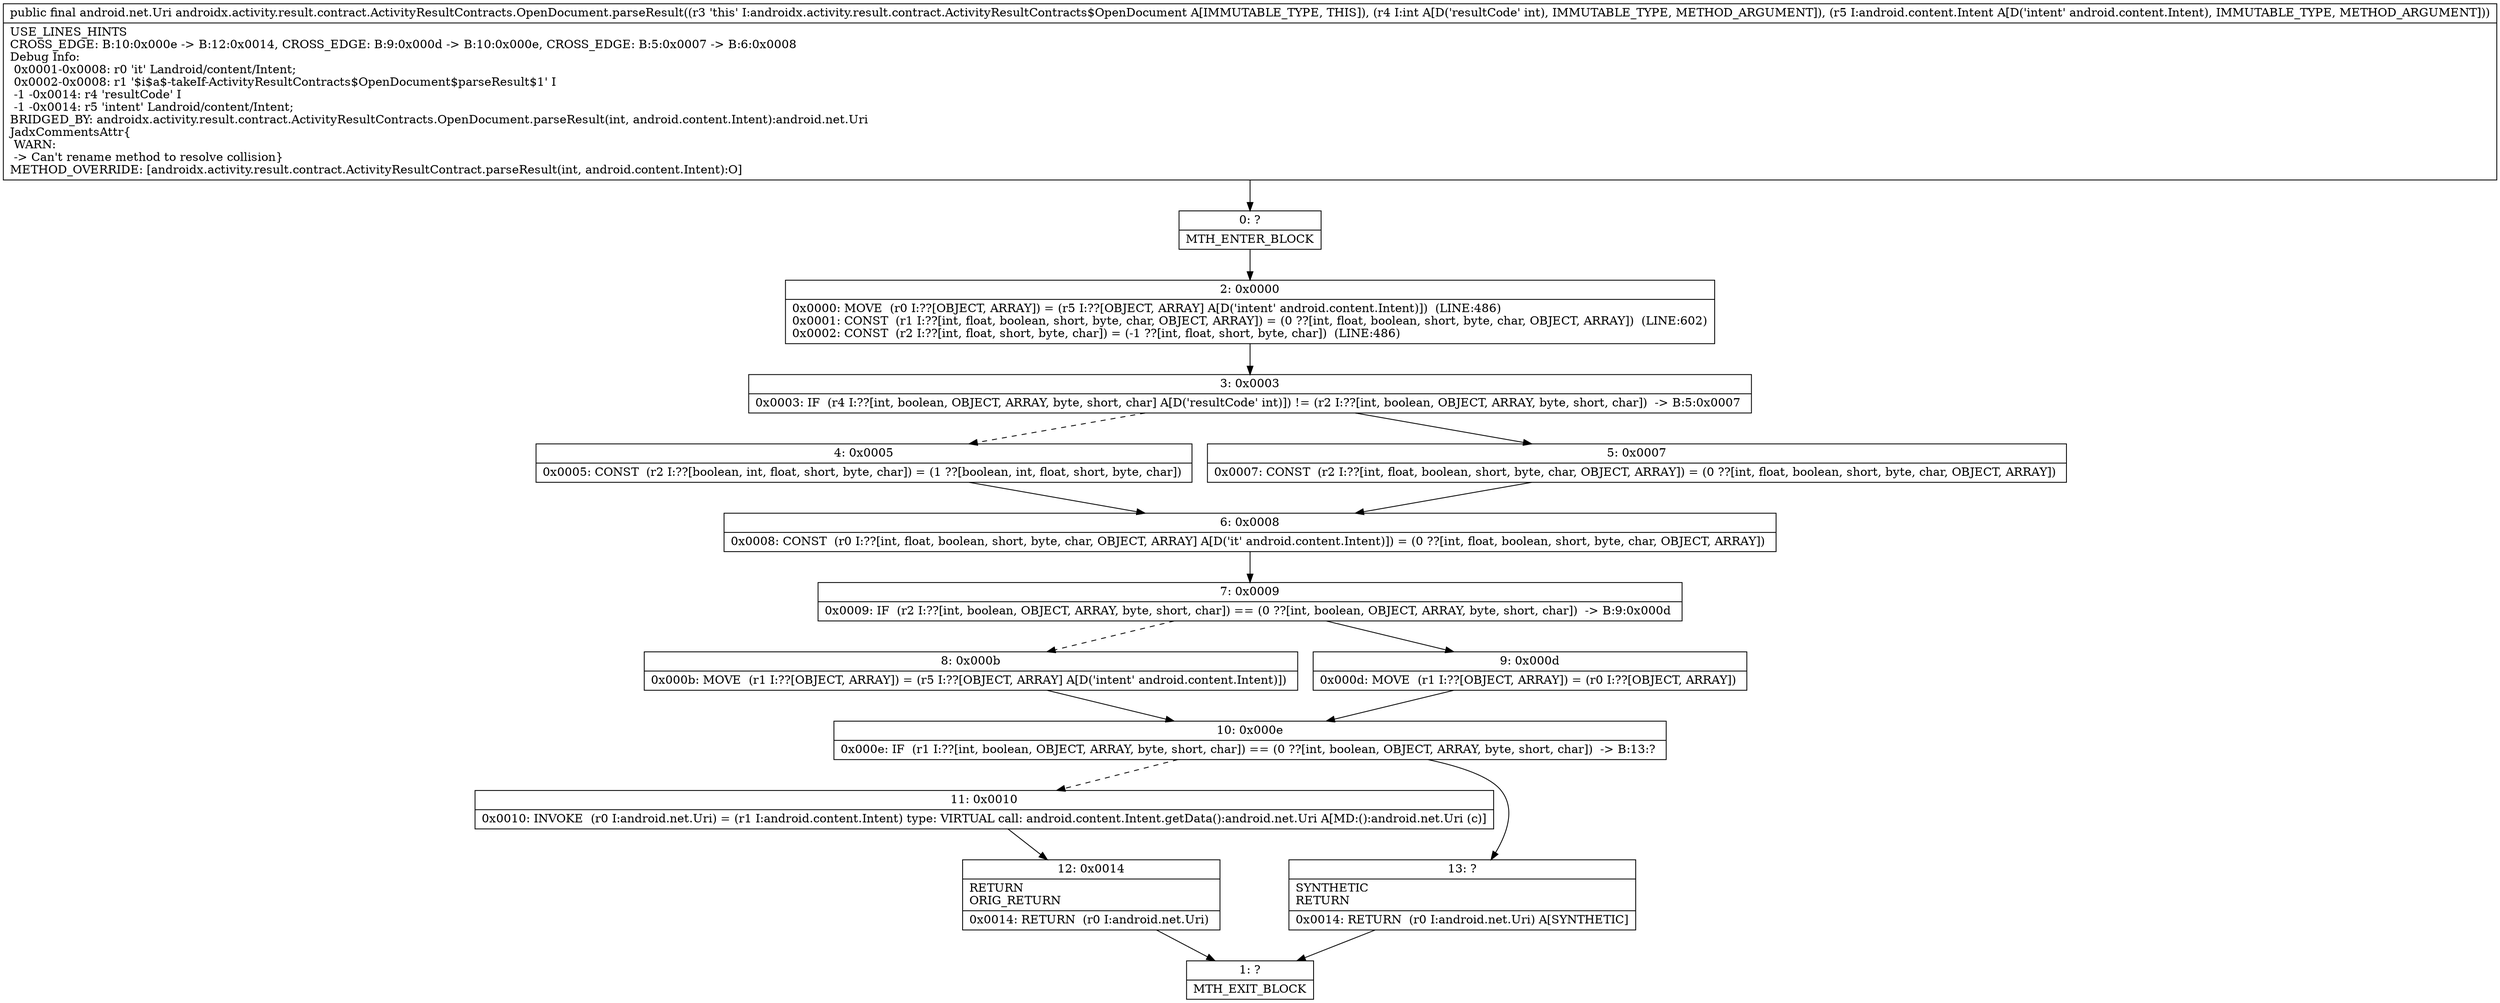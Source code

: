 digraph "CFG forandroidx.activity.result.contract.ActivityResultContracts.OpenDocument.parseResult(ILandroid\/content\/Intent;)Landroid\/net\/Uri;" {
Node_0 [shape=record,label="{0\:\ ?|MTH_ENTER_BLOCK\l}"];
Node_2 [shape=record,label="{2\:\ 0x0000|0x0000: MOVE  (r0 I:??[OBJECT, ARRAY]) = (r5 I:??[OBJECT, ARRAY] A[D('intent' android.content.Intent)])  (LINE:486)\l0x0001: CONST  (r1 I:??[int, float, boolean, short, byte, char, OBJECT, ARRAY]) = (0 ??[int, float, boolean, short, byte, char, OBJECT, ARRAY])  (LINE:602)\l0x0002: CONST  (r2 I:??[int, float, short, byte, char]) = (\-1 ??[int, float, short, byte, char])  (LINE:486)\l}"];
Node_3 [shape=record,label="{3\:\ 0x0003|0x0003: IF  (r4 I:??[int, boolean, OBJECT, ARRAY, byte, short, char] A[D('resultCode' int)]) != (r2 I:??[int, boolean, OBJECT, ARRAY, byte, short, char])  \-\> B:5:0x0007 \l}"];
Node_4 [shape=record,label="{4\:\ 0x0005|0x0005: CONST  (r2 I:??[boolean, int, float, short, byte, char]) = (1 ??[boolean, int, float, short, byte, char]) \l}"];
Node_6 [shape=record,label="{6\:\ 0x0008|0x0008: CONST  (r0 I:??[int, float, boolean, short, byte, char, OBJECT, ARRAY] A[D('it' android.content.Intent)]) = (0 ??[int, float, boolean, short, byte, char, OBJECT, ARRAY]) \l}"];
Node_7 [shape=record,label="{7\:\ 0x0009|0x0009: IF  (r2 I:??[int, boolean, OBJECT, ARRAY, byte, short, char]) == (0 ??[int, boolean, OBJECT, ARRAY, byte, short, char])  \-\> B:9:0x000d \l}"];
Node_8 [shape=record,label="{8\:\ 0x000b|0x000b: MOVE  (r1 I:??[OBJECT, ARRAY]) = (r5 I:??[OBJECT, ARRAY] A[D('intent' android.content.Intent)]) \l}"];
Node_10 [shape=record,label="{10\:\ 0x000e|0x000e: IF  (r1 I:??[int, boolean, OBJECT, ARRAY, byte, short, char]) == (0 ??[int, boolean, OBJECT, ARRAY, byte, short, char])  \-\> B:13:? \l}"];
Node_11 [shape=record,label="{11\:\ 0x0010|0x0010: INVOKE  (r0 I:android.net.Uri) = (r1 I:android.content.Intent) type: VIRTUAL call: android.content.Intent.getData():android.net.Uri A[MD:():android.net.Uri (c)]\l}"];
Node_12 [shape=record,label="{12\:\ 0x0014|RETURN\lORIG_RETURN\l|0x0014: RETURN  (r0 I:android.net.Uri) \l}"];
Node_1 [shape=record,label="{1\:\ ?|MTH_EXIT_BLOCK\l}"];
Node_13 [shape=record,label="{13\:\ ?|SYNTHETIC\lRETURN\l|0x0014: RETURN  (r0 I:android.net.Uri) A[SYNTHETIC]\l}"];
Node_9 [shape=record,label="{9\:\ 0x000d|0x000d: MOVE  (r1 I:??[OBJECT, ARRAY]) = (r0 I:??[OBJECT, ARRAY]) \l}"];
Node_5 [shape=record,label="{5\:\ 0x0007|0x0007: CONST  (r2 I:??[int, float, boolean, short, byte, char, OBJECT, ARRAY]) = (0 ??[int, float, boolean, short, byte, char, OBJECT, ARRAY]) \l}"];
MethodNode[shape=record,label="{public final android.net.Uri androidx.activity.result.contract.ActivityResultContracts.OpenDocument.parseResult((r3 'this' I:androidx.activity.result.contract.ActivityResultContracts$OpenDocument A[IMMUTABLE_TYPE, THIS]), (r4 I:int A[D('resultCode' int), IMMUTABLE_TYPE, METHOD_ARGUMENT]), (r5 I:android.content.Intent A[D('intent' android.content.Intent), IMMUTABLE_TYPE, METHOD_ARGUMENT]))  | USE_LINES_HINTS\lCROSS_EDGE: B:10:0x000e \-\> B:12:0x0014, CROSS_EDGE: B:9:0x000d \-\> B:10:0x000e, CROSS_EDGE: B:5:0x0007 \-\> B:6:0x0008\lDebug Info:\l  0x0001\-0x0008: r0 'it' Landroid\/content\/Intent;\l  0x0002\-0x0008: r1 '$i$a$\-takeIf\-ActivityResultContracts$OpenDocument$parseResult$1' I\l  \-1 \-0x0014: r4 'resultCode' I\l  \-1 \-0x0014: r5 'intent' Landroid\/content\/Intent;\lBRIDGED_BY: androidx.activity.result.contract.ActivityResultContracts.OpenDocument.parseResult(int, android.content.Intent):android.net.Uri\lJadxCommentsAttr\{\l WARN: \l \-\> Can't rename method to resolve collision\}\lMETHOD_OVERRIDE: [androidx.activity.result.contract.ActivityResultContract.parseResult(int, android.content.Intent):O]\l}"];
MethodNode -> Node_0;Node_0 -> Node_2;
Node_2 -> Node_3;
Node_3 -> Node_4[style=dashed];
Node_3 -> Node_5;
Node_4 -> Node_6;
Node_6 -> Node_7;
Node_7 -> Node_8[style=dashed];
Node_7 -> Node_9;
Node_8 -> Node_10;
Node_10 -> Node_11[style=dashed];
Node_10 -> Node_13;
Node_11 -> Node_12;
Node_12 -> Node_1;
Node_13 -> Node_1;
Node_9 -> Node_10;
Node_5 -> Node_6;
}

